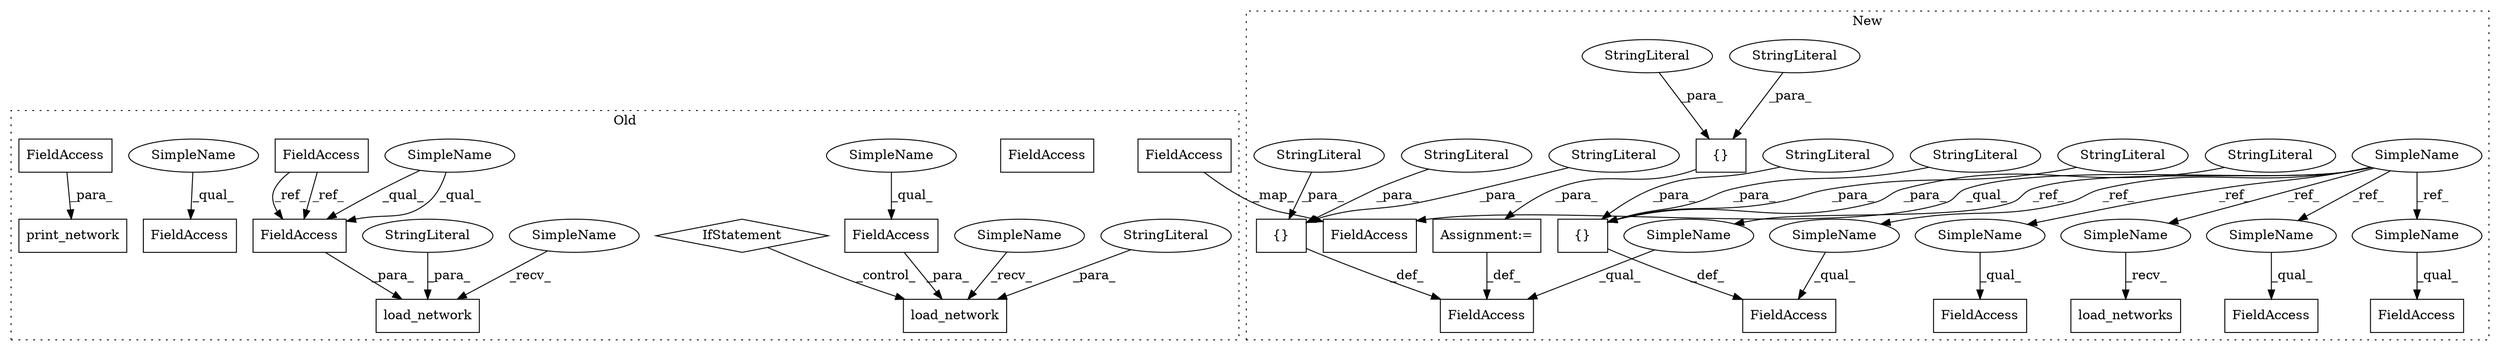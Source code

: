 digraph G {
subgraph cluster0 {
1 [label="load_network" a="32" s="1376,1418" l="13,1" shape="box"];
3 [label="IfStatement" a="25" s="1343,1359" l="4,2" shape="diamond"];
6 [label="FieldAccess" a="22" s="2615" l="12" shape="box"];
7 [label="StringLiteral" a="45" s="1401" l="5" shape="ellipse"];
13 [label="load_network" a="32" s="1236,1278" l="13,1" shape="box"];
14 [label="print_network" a="32" s="2567,2604" l="14,1" shape="box"];
15 [label="StringLiteral" a="45" s="1261" l="5" shape="ellipse"];
26 [label="FieldAccess" a="22" s="1249" l="11" shape="box"];
27 [label="FieldAccess" a="22" s="510" l="11" shape="box"];
28 [label="FieldAccess" a="22" s="1447" l="11" shape="box"];
30 [label="FieldAccess" a="22" s="1389" l="11" shape="box"];
33 [label="FieldAccess" a="22" s="1249" l="11" shape="box"];
40 [label="SimpleName" a="42" s="1249" l="4" shape="ellipse"];
41 [label="SimpleName" a="42" s="1371" l="4" shape="ellipse"];
42 [label="SimpleName" a="42" s="1231" l="4" shape="ellipse"];
43 [label="SimpleName" a="42" s="1389" l="4" shape="ellipse"];
44 [label="SimpleName" a="42" s="1447" l="4" shape="ellipse"];
45 [label="FieldAccess" a="22" s="2581" l="11" shape="box"];
label = "Old";
style="dotted";
}
subgraph cluster1 {
2 [label="load_networks" a="32" s="1776,1805" l="14,1" shape="box"];
4 [label="SimpleName" a="42" s="292" l="4" shape="ellipse"];
5 [label="FieldAccess" a="22" s="933" l="12" shape="box"];
8 [label="FieldAccess" a="22" s="515" l="15" shape="box"];
9 [label="{}" a="4" s="543,603" l="1,1" shape="box"];
10 [label="StringLiteral" a="45" s="550" l="5" shape="ellipse"];
11 [label="StringLiteral" a="45" s="580" l="5" shape="ellipse"];
12 [label="StringLiteral" a="45" s="574" l="5" shape="ellipse"];
16 [label="FieldAccess" a="22" s="872" l="17" shape="box"];
17 [label="{}" a="4" s="697,723" l="1,1" shape="box"];
18 [label="StringLiteral" a="45" s="716" l="7" shape="ellipse"];
19 [label="StringLiteral" a="45" s="698" l="8" shape="ellipse"];
20 [label="StringLiteral" a="45" s="556" l="9" shape="ellipse"];
21 [label="StringLiteral" a="45" s="707" l="8" shape="ellipse"];
22 [label="FieldAccess" a="22" s="1031" l="16" shape="box"];
23 [label="{}" a="4" s="637,663" l="1,1" shape="box"];
24 [label="StringLiteral" a="45" s="656" l="7" shape="ellipse"];
25 [label="StringLiteral" a="45" s="647" l="8" shape="ellipse"];
29 [label="FieldAccess" a="22" s="955" l="16" shape="box"];
31 [label="FieldAccess" a="22" s="751" l="8" shape="box"];
32 [label="Assignment:=" a="7" s="624" l="1" shape="box"];
34 [label="SimpleName" a="42" s="515" l="4" shape="ellipse"];
35 [label="SimpleName" a="42" s="1031" l="4" shape="ellipse"];
36 [label="SimpleName" a="42" s="1771" l="4" shape="ellipse"];
37 [label="SimpleName" a="42" s="751" l="4" shape="ellipse"];
38 [label="SimpleName" a="42" s="955" l="4" shape="ellipse"];
39 [label="SimpleName" a="42" s="872" l="4" shape="ellipse"];
label = "New";
style="dotted";
}
3 -> 1 [label="_control_"];
4 -> 37 [label="_ref_"];
4 -> 36 [label="_ref_"];
4 -> 39 [label="_ref_"];
4 -> 38 [label="_ref_"];
4 -> 5 [label="_qual_"];
4 -> 34 [label="_ref_"];
4 -> 35 [label="_ref_"];
6 -> 5 [label="_map_"];
7 -> 1 [label="_para_"];
9 -> 8 [label="_def_"];
10 -> 9 [label="_para_"];
11 -> 9 [label="_para_"];
12 -> 9 [label="_para_"];
15 -> 13 [label="_para_"];
17 -> 16 [label="_def_"];
18 -> 17 [label="_para_"];
19 -> 17 [label="_para_"];
20 -> 9 [label="_para_"];
21 -> 17 [label="_para_"];
23 -> 32 [label="_para_"];
24 -> 23 [label="_para_"];
25 -> 23 [label="_para_"];
27 -> 33 [label="_ref_"];
27 -> 33 [label="_ref_"];
30 -> 1 [label="_para_"];
32 -> 16 [label="_def_"];
33 -> 13 [label="_para_"];
34 -> 8 [label="_qual_"];
35 -> 22 [label="_qual_"];
36 -> 2 [label="_recv_"];
37 -> 31 [label="_qual_"];
38 -> 29 [label="_qual_"];
39 -> 16 [label="_qual_"];
40 -> 33 [label="_qual_"];
40 -> 33 [label="_qual_"];
41 -> 1 [label="_recv_"];
42 -> 13 [label="_recv_"];
43 -> 30 [label="_qual_"];
44 -> 28 [label="_qual_"];
45 -> 14 [label="_para_"];
}